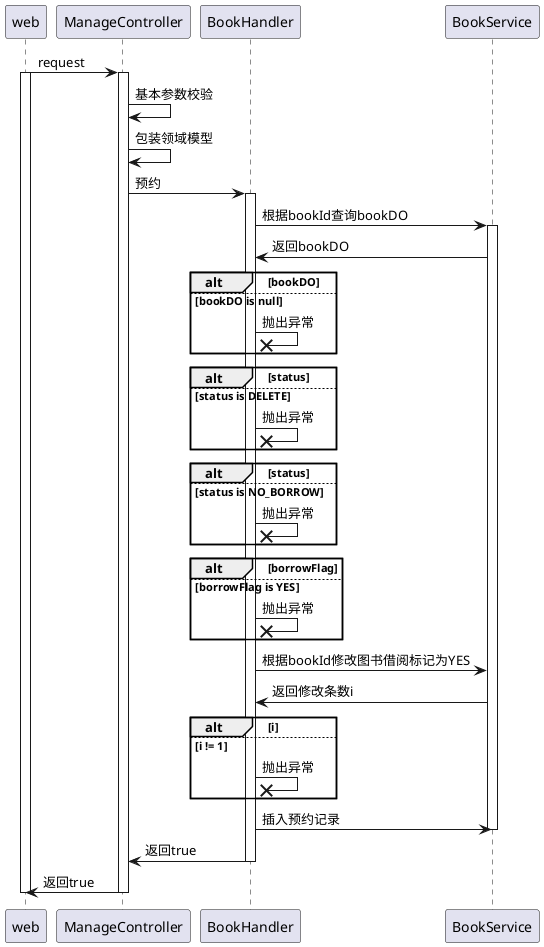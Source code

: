 @startuml
participant web
participant ManageController
participant BookHandler
participant BookService

web -> ManageController :request
activate web
activate ManageController
ManageController -> ManageController :基本参数校验
ManageController -> ManageController:包装领域模型

ManageController -> BookHandler : 预约
activate BookHandler
BookHandler -> BookService:根据bookId查询bookDO
activate BookService
BookService -> BookHandler:返回bookDO
alt bookDO
else bookDO is null
BookHandler ->x BookHandler:抛出异常
end

alt status
else status is DELETE
BookHandler ->x BookHandler:抛出异常
end

alt status
else status is NO_BORROW
BookHandler ->x BookHandler:抛出异常
end

alt borrowFlag
else borrowFlag is YES
BookHandler ->x BookHandler:抛出异常
end

BookHandler -> BookService:根据bookId修改图书借阅标记为YES
BookService -> BookHandler:返回修改条数i

alt i
else i != 1
BookHandler ->x BookHandler:抛出异常
end

BookHandler -> BookService:插入预约记录

deactivate BookService
BookHandler -> ManageController:返回true
deactivate BookHandler

ManageController -> web:返回true
deactivate ManageController
deactivate web
@enduml
